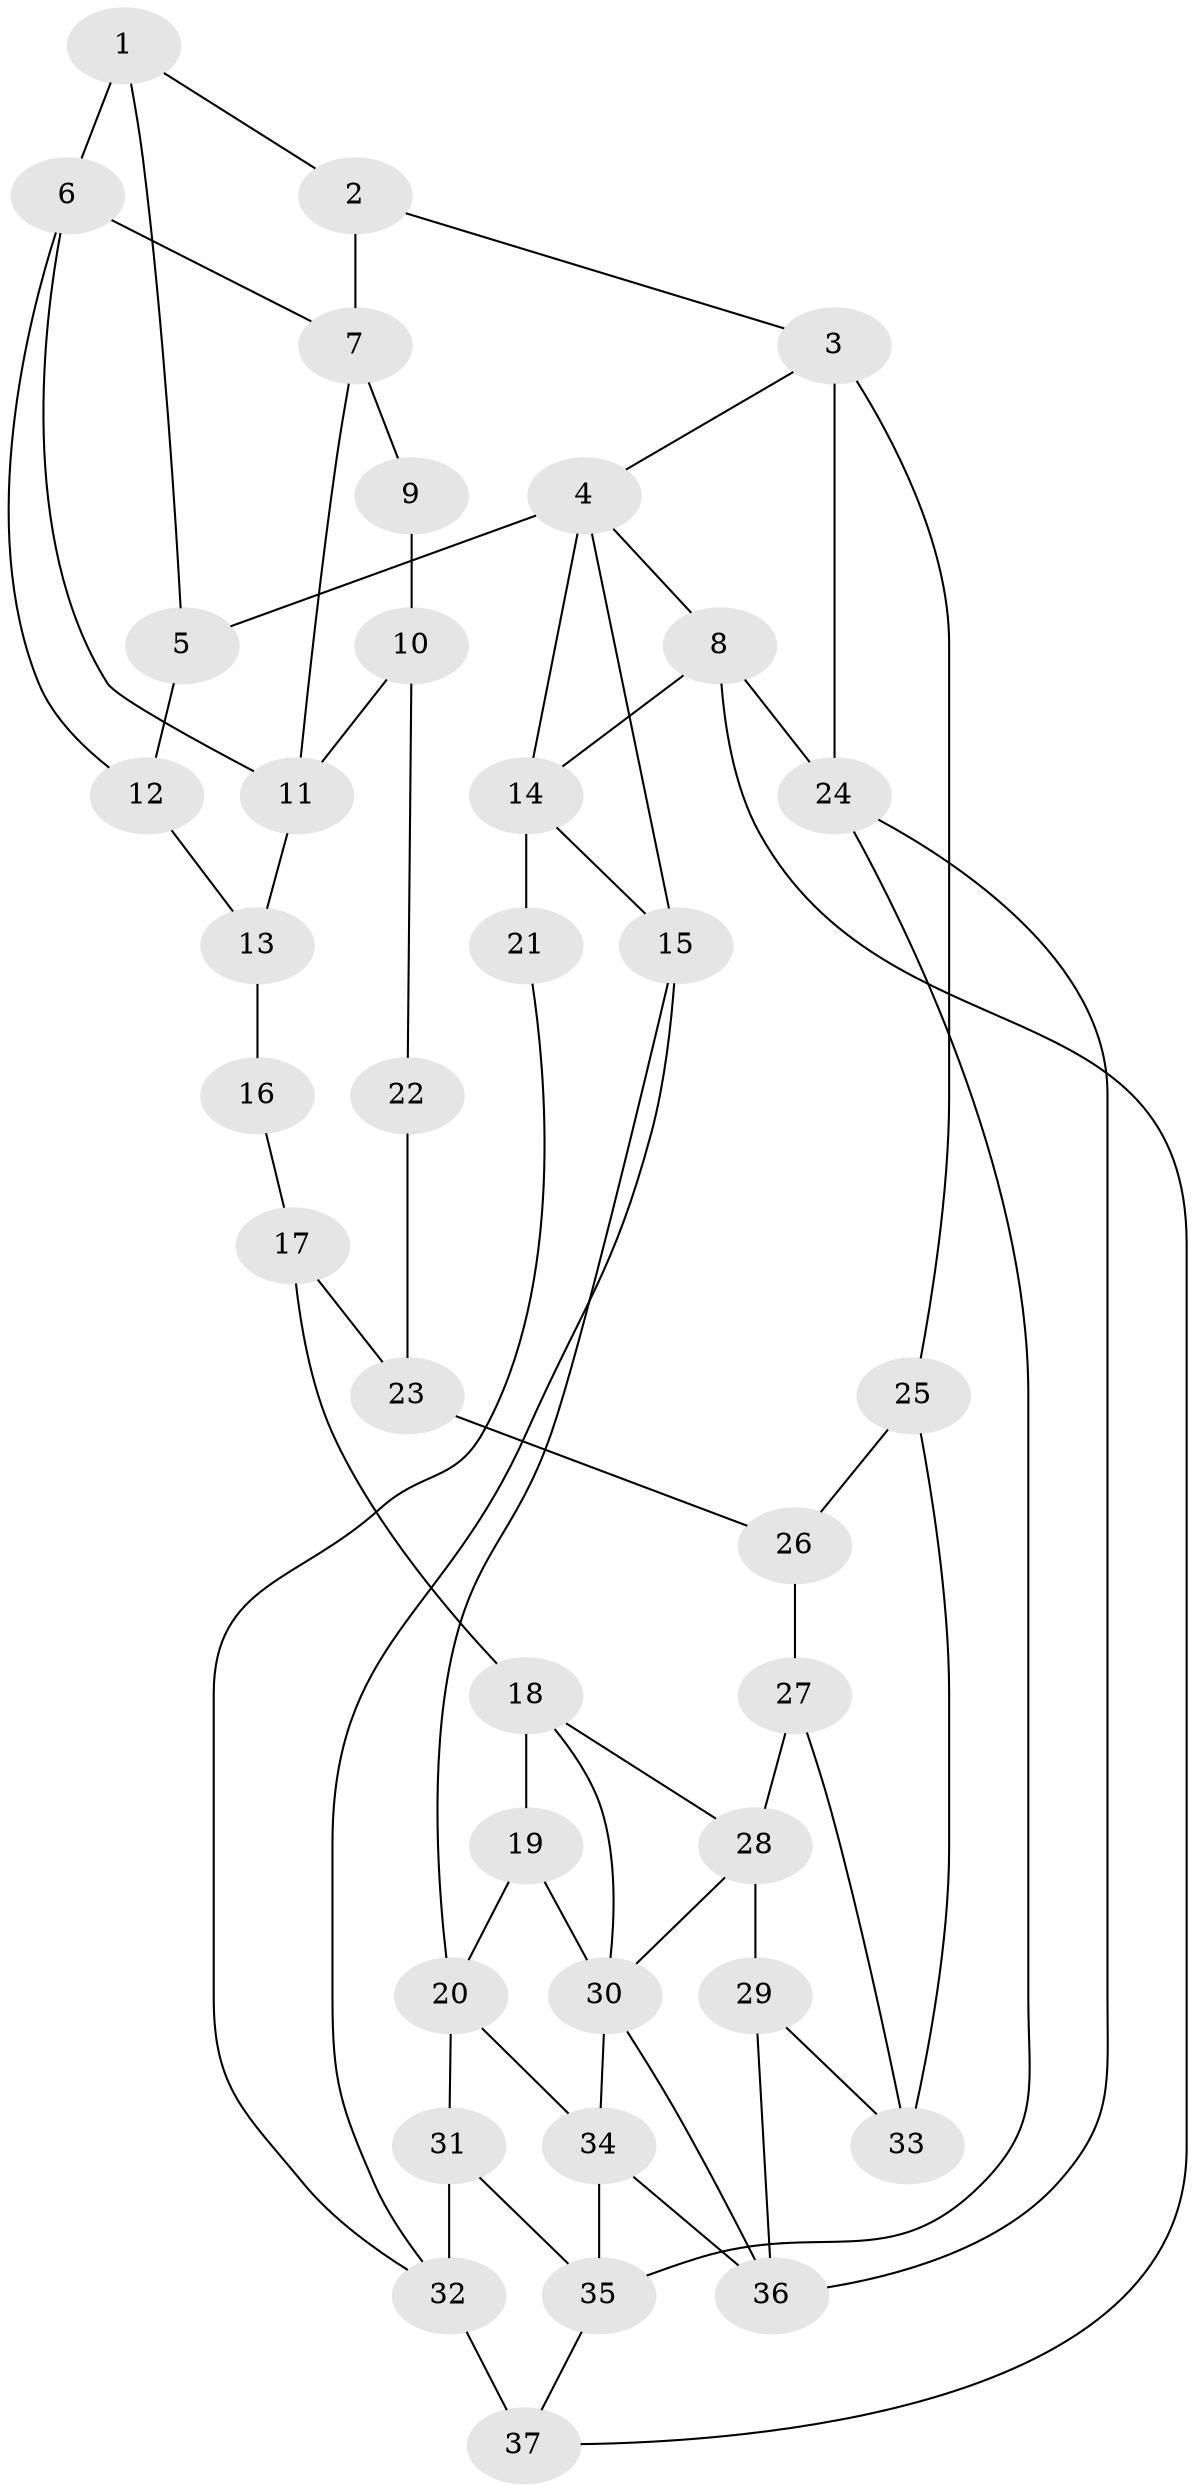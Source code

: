 // original degree distribution, {3: 0.01652892561983471, 4: 0.24793388429752067, 6: 0.2231404958677686, 5: 0.512396694214876}
// Generated by graph-tools (version 1.1) at 2025/54/03/04/25 22:54:10]
// undirected, 37 vertices, 63 edges
graph export_dot {
  node [color=gray90,style=filled];
  1;
  2;
  3;
  4;
  5;
  6;
  7;
  8;
  9;
  10;
  11;
  12;
  13;
  14;
  15;
  16;
  17;
  18;
  19;
  20;
  21;
  22;
  23;
  24;
  25;
  26;
  27;
  28;
  29;
  30;
  31;
  32;
  33;
  34;
  35;
  36;
  37;
  1 -- 2 [weight=1.0];
  1 -- 5 [weight=1.0];
  1 -- 6 [weight=2.0];
  2 -- 3 [weight=2.0];
  2 -- 7 [weight=3.0];
  3 -- 4 [weight=1.0];
  3 -- 24 [weight=2.0];
  3 -- 25 [weight=2.0];
  4 -- 5 [weight=2.0];
  4 -- 8 [weight=2.0];
  4 -- 14 [weight=2.0];
  4 -- 15 [weight=1.0];
  5 -- 12 [weight=1.0];
  6 -- 7 [weight=1.0];
  6 -- 11 [weight=1.0];
  6 -- 12 [weight=1.0];
  7 -- 9 [weight=1.0];
  7 -- 11 [weight=1.0];
  8 -- 14 [weight=2.0];
  8 -- 24 [weight=1.0];
  8 -- 37 [weight=1.0];
  9 -- 10 [weight=2.0];
  10 -- 11 [weight=2.0];
  10 -- 22 [weight=2.0];
  11 -- 13 [weight=2.0];
  12 -- 13 [weight=2.0];
  13 -- 16 [weight=2.0];
  14 -- 15 [weight=2.0];
  14 -- 21 [weight=3.0];
  15 -- 20 [weight=1.0];
  15 -- 32 [weight=1.0];
  16 -- 17 [weight=1.0];
  17 -- 18 [weight=2.0];
  17 -- 23 [weight=1.0];
  18 -- 19 [weight=2.0];
  18 -- 28 [weight=1.0];
  18 -- 30 [weight=1.0];
  19 -- 20 [weight=2.0];
  19 -- 30 [weight=1.0];
  20 -- 31 [weight=2.0];
  20 -- 34 [weight=1.0];
  21 -- 32 [weight=1.0];
  22 -- 23 [weight=2.0];
  23 -- 26 [weight=2.0];
  24 -- 35 [weight=1.0];
  24 -- 36 [weight=1.0];
  25 -- 26 [weight=2.0];
  25 -- 33 [weight=2.0];
  26 -- 27 [weight=2.0];
  27 -- 28 [weight=1.0];
  27 -- 33 [weight=1.0];
  28 -- 29 [weight=2.0];
  28 -- 30 [weight=2.0];
  29 -- 33 [weight=2.0];
  29 -- 36 [weight=1.0];
  30 -- 34 [weight=1.0];
  30 -- 36 [weight=1.0];
  31 -- 32 [weight=2.0];
  31 -- 35 [weight=1.0];
  32 -- 37 [weight=2.0];
  34 -- 35 [weight=2.0];
  34 -- 36 [weight=1.0];
  35 -- 37 [weight=1.0];
}
